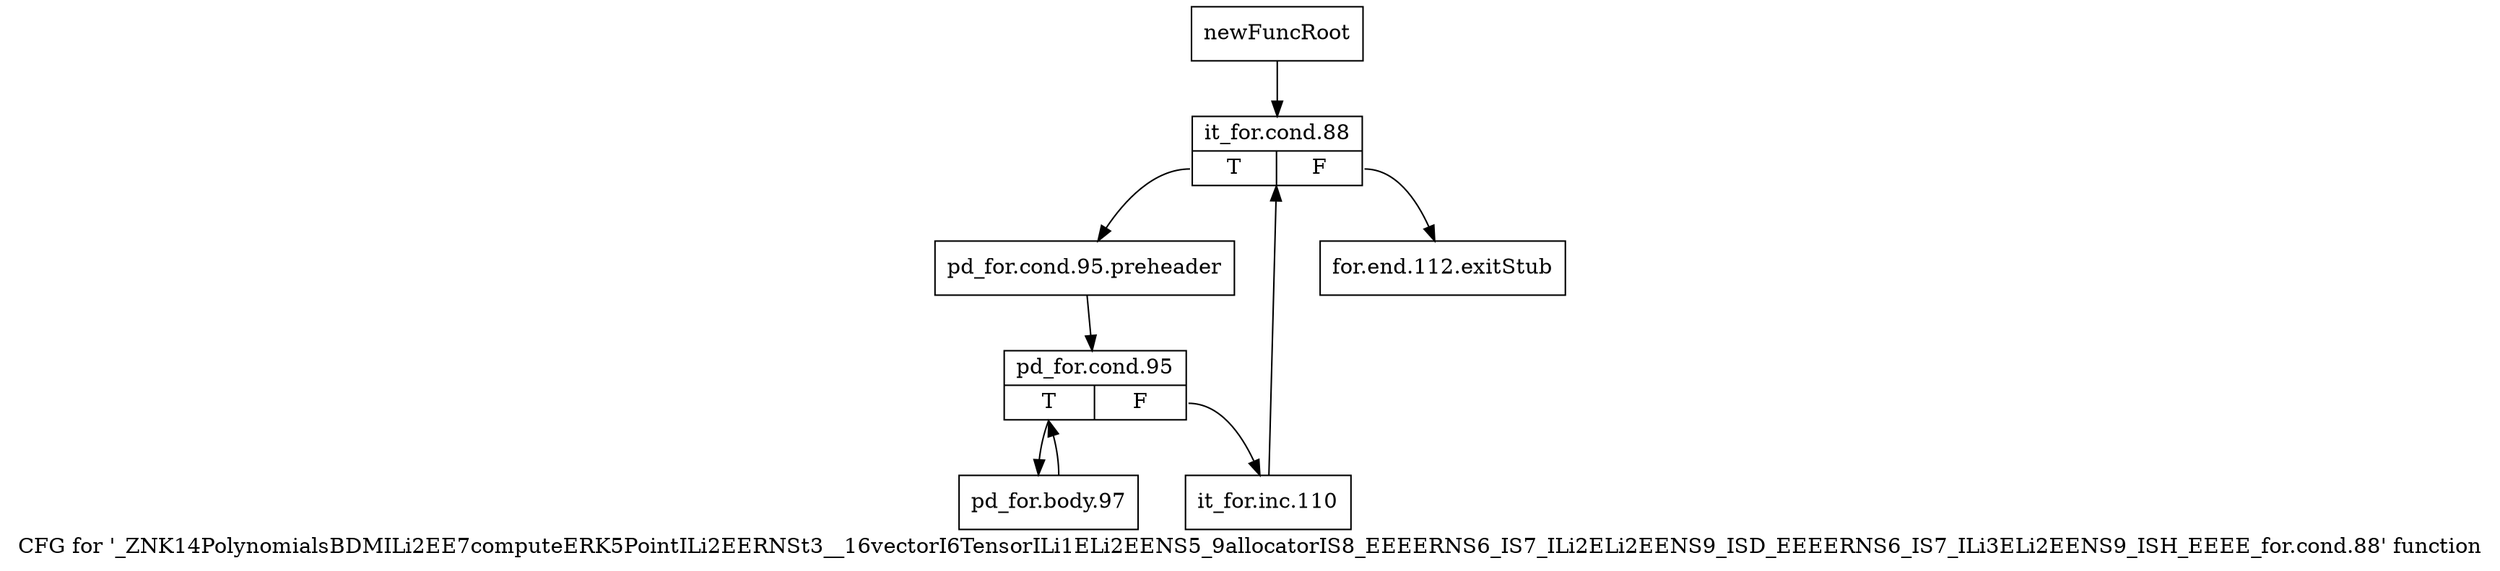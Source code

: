 digraph "CFG for '_ZNK14PolynomialsBDMILi2EE7computeERK5PointILi2EERNSt3__16vectorI6TensorILi1ELi2EENS5_9allocatorIS8_EEEERNS6_IS7_ILi2ELi2EENS9_ISD_EEEERNS6_IS7_ILi3ELi2EENS9_ISH_EEEE_for.cond.88' function" {
	label="CFG for '_ZNK14PolynomialsBDMILi2EE7computeERK5PointILi2EERNSt3__16vectorI6TensorILi1ELi2EENS5_9allocatorIS8_EEEERNS6_IS7_ILi2ELi2EENS9_ISD_EEEERNS6_IS7_ILi3ELi2EENS9_ISH_EEEE_for.cond.88' function";

	Node0x998f0f0 [shape=record,label="{newFuncRoot}"];
	Node0x998f0f0 -> Node0x998f190;
	Node0x998f140 [shape=record,label="{for.end.112.exitStub}"];
	Node0x998f190 [shape=record,label="{it_for.cond.88|{<s0>T|<s1>F}}"];
	Node0x998f190:s0 -> Node0x998f1e0;
	Node0x998f190:s1 -> Node0x998f140;
	Node0x998f1e0 [shape=record,label="{pd_for.cond.95.preheader}"];
	Node0x998f1e0 -> Node0x998fa70;
	Node0x998fa70 [shape=record,label="{pd_for.cond.95|{<s0>T|<s1>F}}"];
	Node0x998fa70:s0 -> Node0x998fb10;
	Node0x998fa70:s1 -> Node0x998fac0;
	Node0x998fac0 [shape=record,label="{it_for.inc.110}"];
	Node0x998fac0 -> Node0x998f190;
	Node0x998fb10 [shape=record,label="{pd_for.body.97}"];
	Node0x998fb10 -> Node0x998fa70;
}
